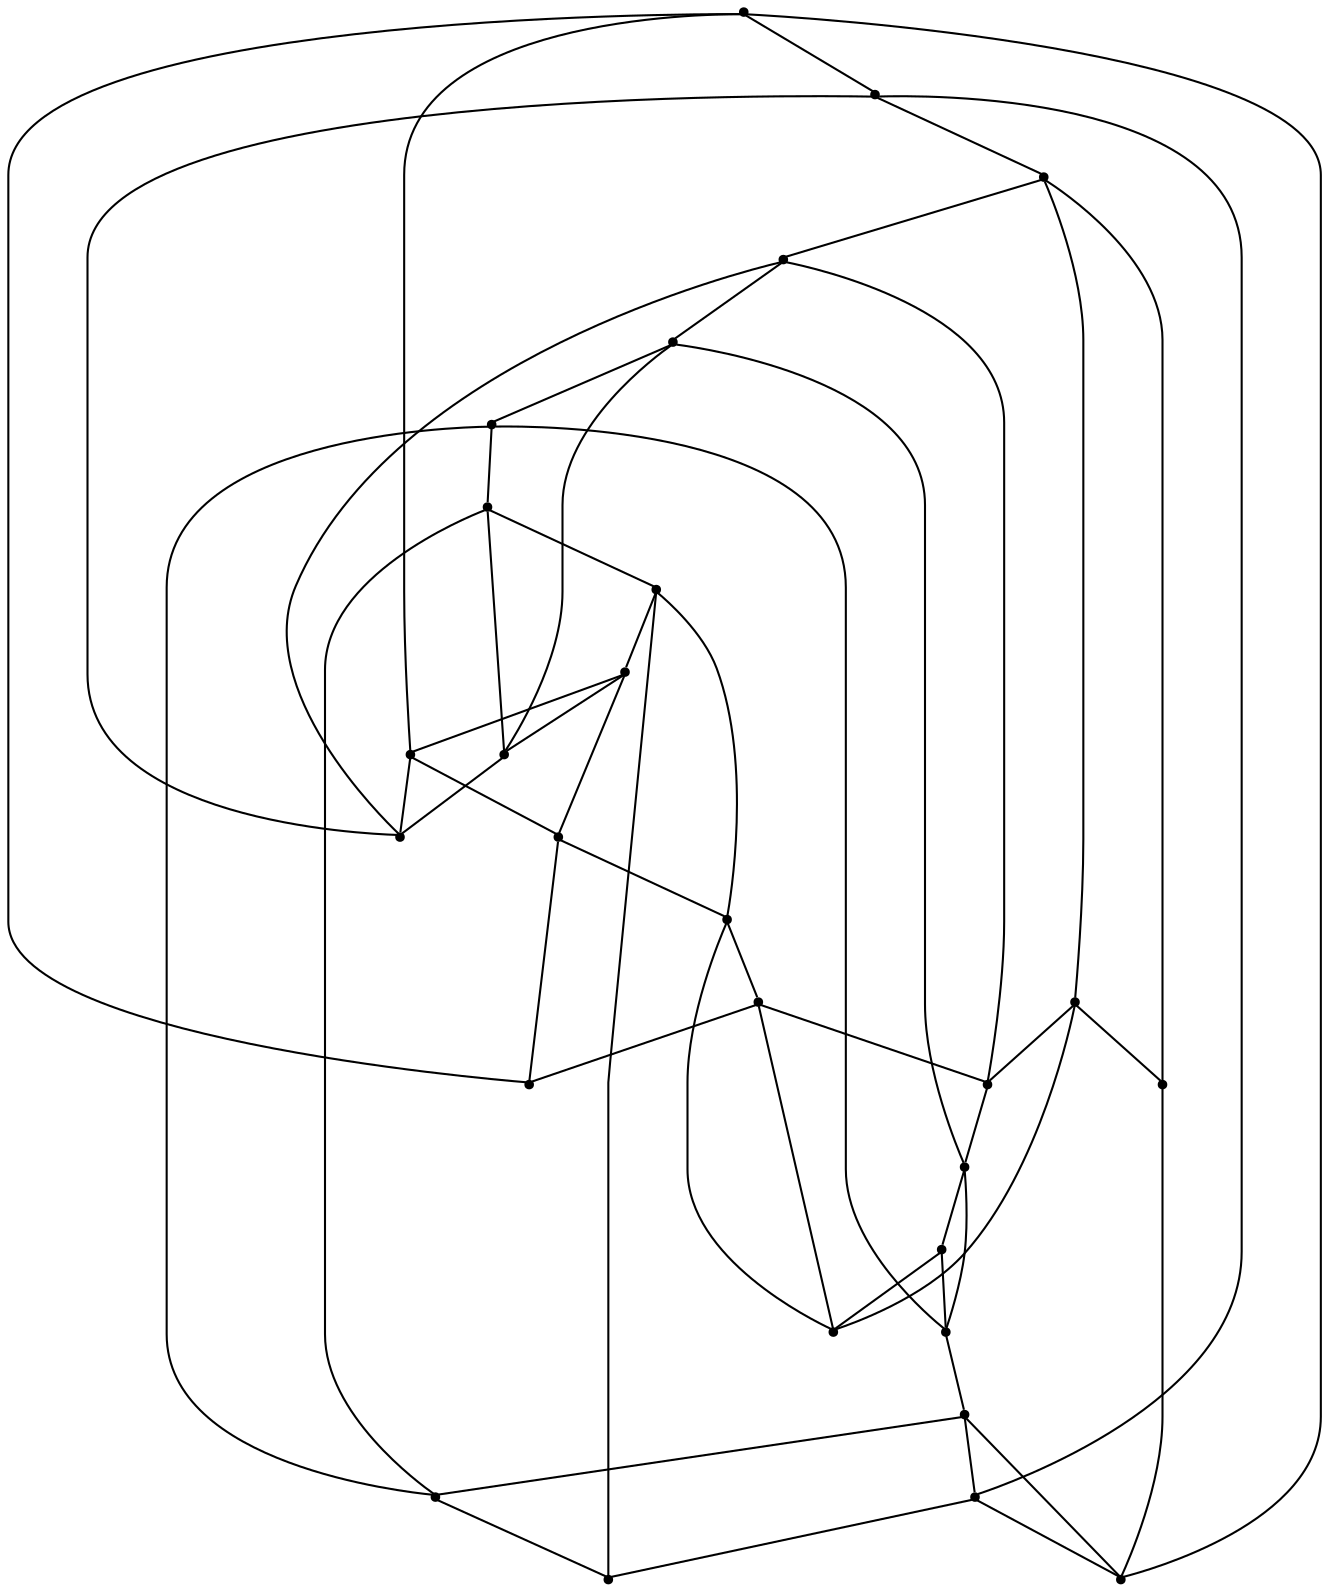 graph {
  node [shape=point,comment="{\"directed\":false,\"doi\":\"10.1007/978-3-540-77537-9_32\",\"figure\":\"7\"}"]

  v0 [pos="1025.2791009193243,837.5464713876904"]
  v1 [pos="1072.557464360082,837.5464713876904"]
  v2 [pos="1238.0347228294195,837.5464713876904"]
  v3 [pos="1450.7913547959436,837.5464713876904"]
  v4 [pos="1592.6285686226777,1050.221181470698"]
  v5 [pos="1025.2791009193243,884.806896192378"]
  v6 [pos="1072.557464360082,884.8068961923777"]
  v7 [pos="1238.0347228294195,884.806896192378"]
  v8 [pos="1450.7913547959436,884.8068961923777"]
  v9 [pos="1545.3491792190907,1050.221181470698"]
  v10 [pos="930.7197097157322,932.0683386195794"]
  v11 [pos="1498.0707760123319,1215.6354667490186"]
  v12 [pos="1403.511933579556,790.2850289604887"]
  v13 [pos="1450.7913547959438,1050.221181470698"]
  v14 [pos="1450.7913547959438,1262.89690917622"]
  v15 [pos="1238.0347228294195,743.0230141206227"]
  v16 [pos="1238.0347228294193,695.7631299278958"]
  v17 [pos="1356.2324805503667,1310.158415204829"]
  v18 [pos="1238.0347228294195,1404.680218835311"]
  v19 [pos="1238.0347228294195,1262.89690917622"]
  v20 [pos="1238.0347228294193,1050.2211814706982"]
  v21 [pos="1119.8369332956713,1357.4187764081094"]
  v22 [pos="1072.557464360082,1262.89690917622"]
  v23 [pos="1072.557464360082,1050.221181470698"]
  v24 [pos="1025.279100919324,1262.89690917622"]
  v25 [pos="1025.2791009193243,1050.2211814706982"]
  v26 [pos="977.9996717497359,1168.3734519091524"]
  v27 [pos="883.4418473265891,1050.2211814706982"]

  v0 -- v10 [id="-1",pos="1025.2791009193243,837.5464713876904 930.7212844493777,837.5463759855797 930.7212844493777,837.5463759855797 930.7212844493777,837.5463759855797 930.7197097157322,932.0683386195794 930.7197097157322,932.0683386195794 930.7197097157322,932.0683386195794"]
  v25 -- v23 [id="-3",pos="1025.2791009193243,1050.2211814706982 1072.557464360082,1050.221181470698 1072.557464360082,1050.221181470698 1072.557464360082,1050.221181470698"]
  v23 -- v20 [id="-4",pos="1072.557464360082,1050.221181470698 1238.0347228294193,1050.2211814706982 1238.0347228294193,1050.2211814706982 1238.0347228294193,1050.2211814706982"]
  v20 -- v13 [id="-5",pos="1238.0347228294193,1050.2211814706982 1450.7913547959438,1050.221181470698 1450.7913547959438,1050.221181470698 1450.7913547959438,1050.221181470698"]
  v13 -- v9 [id="-6",pos="1450.7913547959438,1050.221181470698 1545.3491792190907,1050.221181470698 1545.3491792190907,1050.221181470698 1545.3491792190907,1050.221181470698"]
  v9 -- v4 [id="-7",pos="1545.3491792190907,1050.221181470698 1592.6285686226777,1050.221181470698 1592.6285686226777,1050.221181470698 1592.6285686226777,1050.221181470698"]
  v24 -- v27 [id="-9",pos="1025.279100919324,1262.89690917622 883.4402725929438,1262.8968137741094 883.4402725929438,1262.8968137741094 883.4402725929438,1262.8968137741094 883.4418473265891,1050.2211814706982 883.4418473265891,1050.2211814706982 883.4418473265891,1050.2211814706982"]
  v24 -- v22 [id="-10",pos="1025.279100919324,1262.89690917622 1072.557464360082,1262.89690917622 1072.557464360082,1262.89690917622 1072.557464360082,1262.89690917622"]
  v19 -- v14 [id="-11",pos="1238.0347228294195,1262.89690917622 1450.7913547959438,1262.89690917622 1450.7913547959438,1262.89690917622 1450.7913547959438,1262.89690917622"]
  v14 -- v11 [id="-12",pos="1450.7913547959438,1262.89690917622 1498.072303026776,1262.8968137741094 1498.072303026776,1262.8968137741094 1498.072303026776,1262.8968137741094 1498.0707760123319,1215.6354667490186 1498.0707760123319,1215.6354667490186 1498.0707760123319,1215.6354667490186"]
  v27 -- v10 [id="-13",pos="883.4418473265891,1050.2211814706982 883.4402725929438,932.0682432174688 883.4402725929438,932.0682432174688 883.4402725929438,932.0682432174688 930.7197097157322,932.0683386195794 930.7197097157322,932.0683386195794 930.7197097157322,932.0683386195794"]
  v26 -- v10 [id="-14",pos="977.9996717497359,1168.3734519091524 930.7212844493777,1168.3749465422202 930.7212844493777,1168.3749465422202 930.7212844493777,1168.3749465422202 930.7197097157322,932.0683386195794 930.7197097157322,932.0683386195794 930.7197097157322,932.0683386195794"]
  v27 -- v25 [id="-15",pos="883.4418473265891,1050.2211814706982 1025.2791009193243,1050.2211814706982 1025.2791009193243,1050.2211814706982 1025.2791009193243,1050.2211814706982"]
  v11 -- v26 [id="-16",pos="1498.0707760123319,1215.6354667490186 977.9980970160905,1215.6338449131365 977.9980970160905,1215.6338449131365 977.9980970160905,1215.6338449131365 977.9996717497359,1168.3734519091524 977.9996717497359,1168.3734519091524 977.9996717497359,1168.3734519091524"]
  v11 -- v9 [id="-17",pos="1498.0707760123319,1215.6354667490186 1545.3491792190905,1215.6338449131365 1545.3491792190905,1215.6338449131365 1545.3491792190905,1215.6338449131365 1545.3491792190907,1050.221181470698 1545.3491792190907,1050.221181470698 1545.3491792190907,1050.221181470698"]
  v26 -- v5 [id="-18",pos="977.9996717497359,1168.3734519091524 977.9980970160905,884.8052743564958 977.9980970160905,884.8052743564958 977.9980970160905,884.8052743564958 1025.2791009193243,884.806896192378 1025.2791009193243,884.806896192378 1025.2791009193243,884.806896192378"]
  v21 -- v17 [id="-19",pos="1119.8369332956713,1357.4187764081094 1356.233530372797,1357.4186810059987 1356.233530372797,1357.4186810059987 1356.233530372797,1357.4186810059987 1356.2324805503667,1310.158415204829 1356.2324805503667,1310.158415204829 1356.2324805503667,1310.158415204829"]
  v0 -- v5 [id="-20",pos="1025.2791009193243,837.5464713876904 1025.2791009193243,884.806896192378 1025.2791009193243,884.806896192378 1025.2791009193243,884.806896192378"]
  v25 -- v24 [id="-21",pos="1025.2791009193243,1050.2211814706982 1025.279100919324,1262.89690917622 1025.279100919324,1262.89690917622 1025.279100919324,1262.89690917622"]
  v24 -- v21 [id="-22",pos="1025.279100919324,1262.89690917622 1025.2791088725244,1357.4186810059987 1025.2791088725244,1357.4186810059987 1025.2791088725244,1357.4186810059987 1119.8369332956713,1357.4187764081094 1119.8369332956713,1357.4187764081094 1119.8369332956713,1357.4187764081094"]
  v17 -- v22 [id="-23",pos="1356.2324805503667,1310.158415204829 1072.5558578136354,1310.160037040711 1072.5558578136354,1310.160037040711 1072.5558578136354,1310.160037040711 1072.557464360082,1262.89690917622 1072.557464360082,1262.89690917622 1072.557464360082,1262.89690917622"]
  v1 -- v15 [id="-24",pos="1072.557464360082,837.5464713876904 1072.5558578136354,743.0245087536905 1072.5558578136354,743.0245087536905 1072.5558578136354,743.0245087536905 1238.0347228294195,743.0230141206227 1238.0347228294195,743.0230141206227 1238.0347228294195,743.0230141206227"]
  v6 -- v23 [id="-25",pos="1072.557464360082,884.8068961923777 1072.557464360082,1050.221181470698 1072.557464360082,1050.221181470698 1072.557464360082,1050.221181470698"]
  v1 -- v6 [id="-26",pos="1072.557464360082,837.5464713876904 1072.557464360082,884.8068961923777 1072.557464360082,884.8068961923777 1072.557464360082,884.8068961923777"]
  v18 -- v21 [id="-27",pos="1238.0347228294195,1404.680218835311 1119.8369332956713,1404.6816498669718 1119.8369332956713,1404.6816498669718 1119.8369332956713,1404.6816498669718 1119.8369332956713,1357.4187764081094 1119.8369332956713,1357.4187764081094 1119.8369332956713,1357.4187764081094"]
  v18 -- v14 [id="-28",pos="1238.0347228294195,1404.680218835311 1450.7913547959438,1404.6816498669718 1450.7913547959438,1404.6816498669718 1450.7913547959438,1404.6816498669718 1450.7913547959438,1262.89690917622 1450.7913547959438,1262.89690917622 1450.7913547959438,1262.89690917622"]
  v21 -- v12 [id="-29",pos="1119.8369332956713,1357.4187764081094 1119.8369332956713,790.2834071246066 1119.8369332956713,790.2834071246066 1119.8369332956713,790.2834071246066 1403.511933579556,790.2850289604887 1403.511933579556,790.2850289604887 1403.511933579556,790.2850289604887"]
  v16 -- v15 [id="-30",pos="1238.0347228294193,695.7631299278958 1238.0347228294195,743.0230141206227 1238.0347228294195,743.0230141206227 1238.0347228294195,743.0230141206227"]
  v2 -- v7 [id="-31",pos="1238.0347228294195,837.5464713876904 1238.0347228294195,884.806896192378 1238.0347228294195,884.806896192378 1238.0347228294195,884.806896192378"]
  v7 -- v20 [id="-32",pos="1238.0347228294195,884.806896192378 1238.0347228294193,1050.2211814706982 1238.0347228294193,1050.2211814706982 1238.0347228294193,1050.2211814706982"]
  v20 -- v19 [id="-33",pos="1238.0347228294193,1050.2211814706982 1238.0347228294195,1262.89690917622 1238.0347228294195,1262.89690917622 1238.0347228294195,1262.89690917622"]
  v19 -- v18 [id="-34",pos="1238.0347228294195,1262.89690917622 1238.0347228294195,1404.680218835311 1238.0347228294195,1404.680218835311 1238.0347228294195,1404.680218835311"]
  v5 -- v25 [id="-36",pos="1025.2791009193243,884.806896192378 1025.2791009193243,1050.2211814706982 1025.2791009193243,1050.2211814706982 1025.2791009193243,1050.2211814706982"]
  v17 -- v16 [id="-37",pos="1356.2324805503667,1310.158415204829 1356.233530372797,695.7615398927173 1356.233530372797,695.7615398927173 1356.233530372797,695.7615398927173 1238.0347228294193,695.7631299278958 1238.0347228294193,695.7631299278958 1238.0347228294193,695.7631299278958"]
  v16 -- v0 [id="-38",pos="1238.0347228294193,695.7631299278958 1025.2791088725244,695.7615398927173 1025.2791088725244,695.7615398927173 1025.2791088725244,695.7615398927173 1025.2791009193243,837.5464713876904 1025.2791009193243,837.5464713876904 1025.2791009193243,837.5464713876904"]
  v12 -- v17 [id="-39",pos="1403.511933579556,790.2850289604887 1403.5104065651117,1310.160037040711 1403.5104065651117,1310.160037040711 1403.5104065651117,1310.160037040711 1356.2324805503667,1310.158415204829 1356.2324805503667,1310.158415204829 1356.2324805503667,1310.158415204829"]
  v15 -- v12 [id="-40",pos="1238.0347228294195,743.0230141206227 1403.5104065651117,743.0245087536905 1403.5104065651117,743.0245087536905 1403.5104065651117,743.0245087536905 1403.511933579556,790.2850289604887 1403.511933579556,790.2850289604887 1403.511933579556,790.2850289604887"]
  v13 -- v8 [id="-42",pos="1450.7913547959438,1050.221181470698 1450.7913547959436,884.8068961923777 1450.7913547959436,884.8068961923777 1450.7913547959436,884.8068961923777"]
  v8 -- v3 [id="-43",pos="1450.7913547959436,884.8068961923777 1450.7913547959436,837.5464713876904 1450.7913547959436,837.5464713876904 1450.7913547959436,837.5464713876904"]
  v3 -- v12 [id="-44",pos="1450.7913547959436,837.5464713876904 1450.7913547959438,790.2834071246066 1450.7913547959438,790.2834071246066 1450.7913547959438,790.2834071246066 1403.511933579556,790.2850289604887 1403.511933579556,790.2850289604887 1403.511933579556,790.2850289604887"]
  v15 -- v2 [id="-45",pos="1238.0347228294195,743.0230141206227 1238.0347228294195,837.5464713876904 1238.0347228294195,837.5464713876904 1238.0347228294195,837.5464713876904"]
  v22 -- v19 [id="-46",pos="1072.557464360082,1262.89690917622 1238.0347228294195,1262.89690917622 1238.0347228294195,1262.89690917622 1238.0347228294195,1262.89690917622"]
  v11 -- v10 [id="-47",pos="1498.0707760123319,1215.6354667490186 1498.072303026776,932.0682432174688 1498.072303026776,932.0682432174688 1498.072303026776,932.0682432174688 930.7197097157322,932.0683386195794 930.7197097157322,932.0683386195794 930.7197097157322,932.0683386195794"]
  v26 -- v4 [id="-48",pos="977.9996717497359,1168.3734519091524 1592.6301274499226,1168.3749465422202 1592.6301274499226,1168.3749465422202 1592.6301274499226,1168.3749465422202 1592.6285686226777,1050.221181470698 1592.6285686226777,1050.221181470698 1592.6285686226777,1050.221181470698"]
  v23 -- v22 [id="-49",pos="1072.557464360082,1050.221181470698 1072.557464360082,1262.89690917622 1072.557464360082,1262.89690917622 1072.557464360082,1262.89690917622"]
  v8 -- v9 [id="-50",pos="1450.7913547959436,884.8068961923777 1545.3491792190905,884.8052743564958 1545.3491792190905,884.8052743564958 1545.3491792190905,884.8052743564958 1545.3491792190907,1050.221181470698 1545.3491792190907,1050.221181470698 1545.3491792190907,1050.221181470698"]
  v8 -- v7 [id="-51",pos="1450.7913547959436,884.8068961923777 1238.0347228294195,884.806896192378 1238.0347228294195,884.806896192378 1238.0347228294195,884.806896192378"]
  v6 -- v5 [id="-52",pos="1072.557464360082,884.8068961923777 1025.2791009193243,884.806896192378 1025.2791009193243,884.806896192378 1025.2791009193243,884.806896192378"]
  v14 -- v13 [id="-53",pos="1450.7913547959438,1262.89690917622 1450.7913547959438,1050.221181470698 1450.7913547959438,1050.221181470698 1450.7913547959438,1050.221181470698"]
  v7 -- v6 [id="-54",pos="1238.0347228294195,884.806896192378 1072.557464360082,884.8068961923777 1072.557464360082,884.8068961923777 1072.557464360082,884.8068961923777"]
  v4 -- v3 [id="-55",pos="1592.6285686226777,1050.221181470698 1592.6301274499226,837.5463759855797 1592.6301274499226,837.5463759855797 1592.6301274499226,837.5463759855797 1450.7913547959436,837.5464713876904 1450.7913547959436,837.5464713876904 1450.7913547959436,837.5464713876904"]
  v3 -- v2 [id="-56",pos="1450.7913547959436,837.5464713876904 1238.0347228294195,837.5464713876904 1238.0347228294195,837.5464713876904 1238.0347228294195,837.5464713876904"]
  v2 -- v1 [id="-57",pos="1238.0347228294195,837.5464713876904 1072.557464360082,837.5464713876904 1072.557464360082,837.5464713876904 1072.557464360082,837.5464713876904"]
  v1 -- v0 [id="-58",pos="1072.557464360082,837.5464713876904 1025.2791009193243,837.5464713876904 1025.2791009193243,837.5464713876904 1025.2791009193243,837.5464713876904"]
}